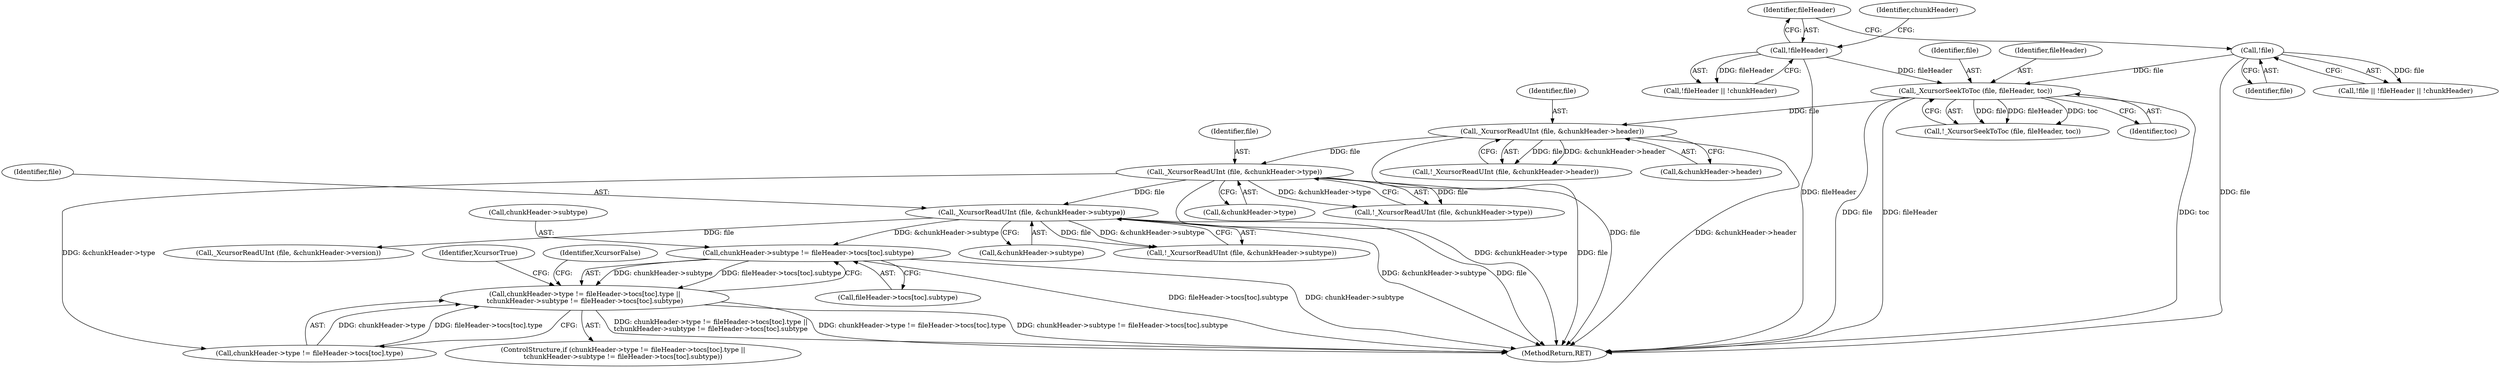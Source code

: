 digraph "0_xcursor_4794b5dd34688158fb51a2943032569d3780c4b8@array" {
"1000774" [label="(Call,chunkHeader->subtype != fileHeader->tocs[toc].subtype)"];
"1000743" [label="(Call,_XcursorReadUInt (file, &chunkHeader->subtype))"];
"1000733" [label="(Call,_XcursorReadUInt (file, &chunkHeader->type))"];
"1000723" [label="(Call,_XcursorReadUInt (file, &chunkHeader->header))"];
"1000715" [label="(Call,_XcursorSeekToToc (file, fileHeader, toc))"];
"1000704" [label="(Call,!file)"];
"1000707" [label="(Call,!fileHeader)"];
"1000762" [label="(Call,chunkHeader->type != fileHeader->tocs[toc].type ||\n\tchunkHeader->subtype != fileHeader->tocs[toc].subtype)"];
"1000705" [label="(Identifier,file)"];
"1000707" [label="(Call,!fileHeader)"];
"1000715" [label="(Call,_XcursorSeekToToc (file, fileHeader, toc))"];
"1000762" [label="(Call,chunkHeader->type != fileHeader->tocs[toc].type ||\n\tchunkHeader->subtype != fileHeader->tocs[toc].subtype)"];
"1000763" [label="(Call,chunkHeader->type != fileHeader->tocs[toc].type)"];
"1000716" [label="(Identifier,file)"];
"1000706" [label="(Call,!fileHeader || !chunkHeader)"];
"1000753" [label="(Call,_XcursorReadUInt (file, &chunkHeader->version))"];
"1000775" [label="(Call,chunkHeader->subtype)"];
"1000723" [label="(Call,_XcursorReadUInt (file, &chunkHeader->header))"];
"1000761" [label="(ControlStructure,if (chunkHeader->type != fileHeader->tocs[toc].type ||\n\tchunkHeader->subtype != fileHeader->tocs[toc].subtype))"];
"1000735" [label="(Call,&chunkHeader->type)"];
"1000734" [label="(Identifier,file)"];
"1000722" [label="(Call,!_XcursorReadUInt (file, &chunkHeader->header))"];
"1000703" [label="(Call,!file || !fileHeader || !chunkHeader)"];
"1000745" [label="(Call,&chunkHeader->subtype)"];
"1000704" [label="(Call,!file)"];
"1000732" [label="(Call,!_XcursorReadUInt (file, &chunkHeader->type))"];
"1000742" [label="(Call,!_XcursorReadUInt (file, &chunkHeader->subtype))"];
"1000788" [label="(Identifier,XcursorTrue)"];
"1000710" [label="(Identifier,chunkHeader)"];
"1000717" [label="(Identifier,fileHeader)"];
"1000778" [label="(Call,fileHeader->tocs[toc].subtype)"];
"1000744" [label="(Identifier,file)"];
"1000774" [label="(Call,chunkHeader->subtype != fileHeader->tocs[toc].subtype)"];
"1000733" [label="(Call,_XcursorReadUInt (file, &chunkHeader->type))"];
"1000725" [label="(Call,&chunkHeader->header)"];
"1000724" [label="(Identifier,file)"];
"1000714" [label="(Call,!_XcursorSeekToToc (file, fileHeader, toc))"];
"1000743" [label="(Call,_XcursorReadUInt (file, &chunkHeader->subtype))"];
"1000708" [label="(Identifier,fileHeader)"];
"1000718" [label="(Identifier,toc)"];
"1000786" [label="(Identifier,XcursorFalse)"];
"1001171" [label="(MethodReturn,RET)"];
"1000774" -> "1000762"  [label="AST: "];
"1000774" -> "1000778"  [label="CFG: "];
"1000775" -> "1000774"  [label="AST: "];
"1000778" -> "1000774"  [label="AST: "];
"1000762" -> "1000774"  [label="CFG: "];
"1000774" -> "1001171"  [label="DDG: fileHeader->tocs[toc].subtype"];
"1000774" -> "1001171"  [label="DDG: chunkHeader->subtype"];
"1000774" -> "1000762"  [label="DDG: chunkHeader->subtype"];
"1000774" -> "1000762"  [label="DDG: fileHeader->tocs[toc].subtype"];
"1000743" -> "1000774"  [label="DDG: &chunkHeader->subtype"];
"1000743" -> "1000742"  [label="AST: "];
"1000743" -> "1000745"  [label="CFG: "];
"1000744" -> "1000743"  [label="AST: "];
"1000745" -> "1000743"  [label="AST: "];
"1000742" -> "1000743"  [label="CFG: "];
"1000743" -> "1001171"  [label="DDG: file"];
"1000743" -> "1001171"  [label="DDG: &chunkHeader->subtype"];
"1000743" -> "1000742"  [label="DDG: file"];
"1000743" -> "1000742"  [label="DDG: &chunkHeader->subtype"];
"1000733" -> "1000743"  [label="DDG: file"];
"1000743" -> "1000753"  [label="DDG: file"];
"1000733" -> "1000732"  [label="AST: "];
"1000733" -> "1000735"  [label="CFG: "];
"1000734" -> "1000733"  [label="AST: "];
"1000735" -> "1000733"  [label="AST: "];
"1000732" -> "1000733"  [label="CFG: "];
"1000733" -> "1001171"  [label="DDG: &chunkHeader->type"];
"1000733" -> "1001171"  [label="DDG: file"];
"1000733" -> "1000732"  [label="DDG: file"];
"1000733" -> "1000732"  [label="DDG: &chunkHeader->type"];
"1000723" -> "1000733"  [label="DDG: file"];
"1000733" -> "1000763"  [label="DDG: &chunkHeader->type"];
"1000723" -> "1000722"  [label="AST: "];
"1000723" -> "1000725"  [label="CFG: "];
"1000724" -> "1000723"  [label="AST: "];
"1000725" -> "1000723"  [label="AST: "];
"1000722" -> "1000723"  [label="CFG: "];
"1000723" -> "1001171"  [label="DDG: file"];
"1000723" -> "1001171"  [label="DDG: &chunkHeader->header"];
"1000723" -> "1000722"  [label="DDG: file"];
"1000723" -> "1000722"  [label="DDG: &chunkHeader->header"];
"1000715" -> "1000723"  [label="DDG: file"];
"1000715" -> "1000714"  [label="AST: "];
"1000715" -> "1000718"  [label="CFG: "];
"1000716" -> "1000715"  [label="AST: "];
"1000717" -> "1000715"  [label="AST: "];
"1000718" -> "1000715"  [label="AST: "];
"1000714" -> "1000715"  [label="CFG: "];
"1000715" -> "1001171"  [label="DDG: file"];
"1000715" -> "1001171"  [label="DDG: fileHeader"];
"1000715" -> "1001171"  [label="DDG: toc"];
"1000715" -> "1000714"  [label="DDG: file"];
"1000715" -> "1000714"  [label="DDG: fileHeader"];
"1000715" -> "1000714"  [label="DDG: toc"];
"1000704" -> "1000715"  [label="DDG: file"];
"1000707" -> "1000715"  [label="DDG: fileHeader"];
"1000704" -> "1000703"  [label="AST: "];
"1000704" -> "1000705"  [label="CFG: "];
"1000705" -> "1000704"  [label="AST: "];
"1000708" -> "1000704"  [label="CFG: "];
"1000703" -> "1000704"  [label="CFG: "];
"1000704" -> "1001171"  [label="DDG: file"];
"1000704" -> "1000703"  [label="DDG: file"];
"1000707" -> "1000706"  [label="AST: "];
"1000707" -> "1000708"  [label="CFG: "];
"1000708" -> "1000707"  [label="AST: "];
"1000710" -> "1000707"  [label="CFG: "];
"1000706" -> "1000707"  [label="CFG: "];
"1000707" -> "1001171"  [label="DDG: fileHeader"];
"1000707" -> "1000706"  [label="DDG: fileHeader"];
"1000762" -> "1000761"  [label="AST: "];
"1000762" -> "1000763"  [label="CFG: "];
"1000763" -> "1000762"  [label="AST: "];
"1000786" -> "1000762"  [label="CFG: "];
"1000788" -> "1000762"  [label="CFG: "];
"1000762" -> "1001171"  [label="DDG: chunkHeader->type != fileHeader->tocs[toc].type ||\n\tchunkHeader->subtype != fileHeader->tocs[toc].subtype"];
"1000762" -> "1001171"  [label="DDG: chunkHeader->type != fileHeader->tocs[toc].type"];
"1000762" -> "1001171"  [label="DDG: chunkHeader->subtype != fileHeader->tocs[toc].subtype"];
"1000763" -> "1000762"  [label="DDG: chunkHeader->type"];
"1000763" -> "1000762"  [label="DDG: fileHeader->tocs[toc].type"];
}

